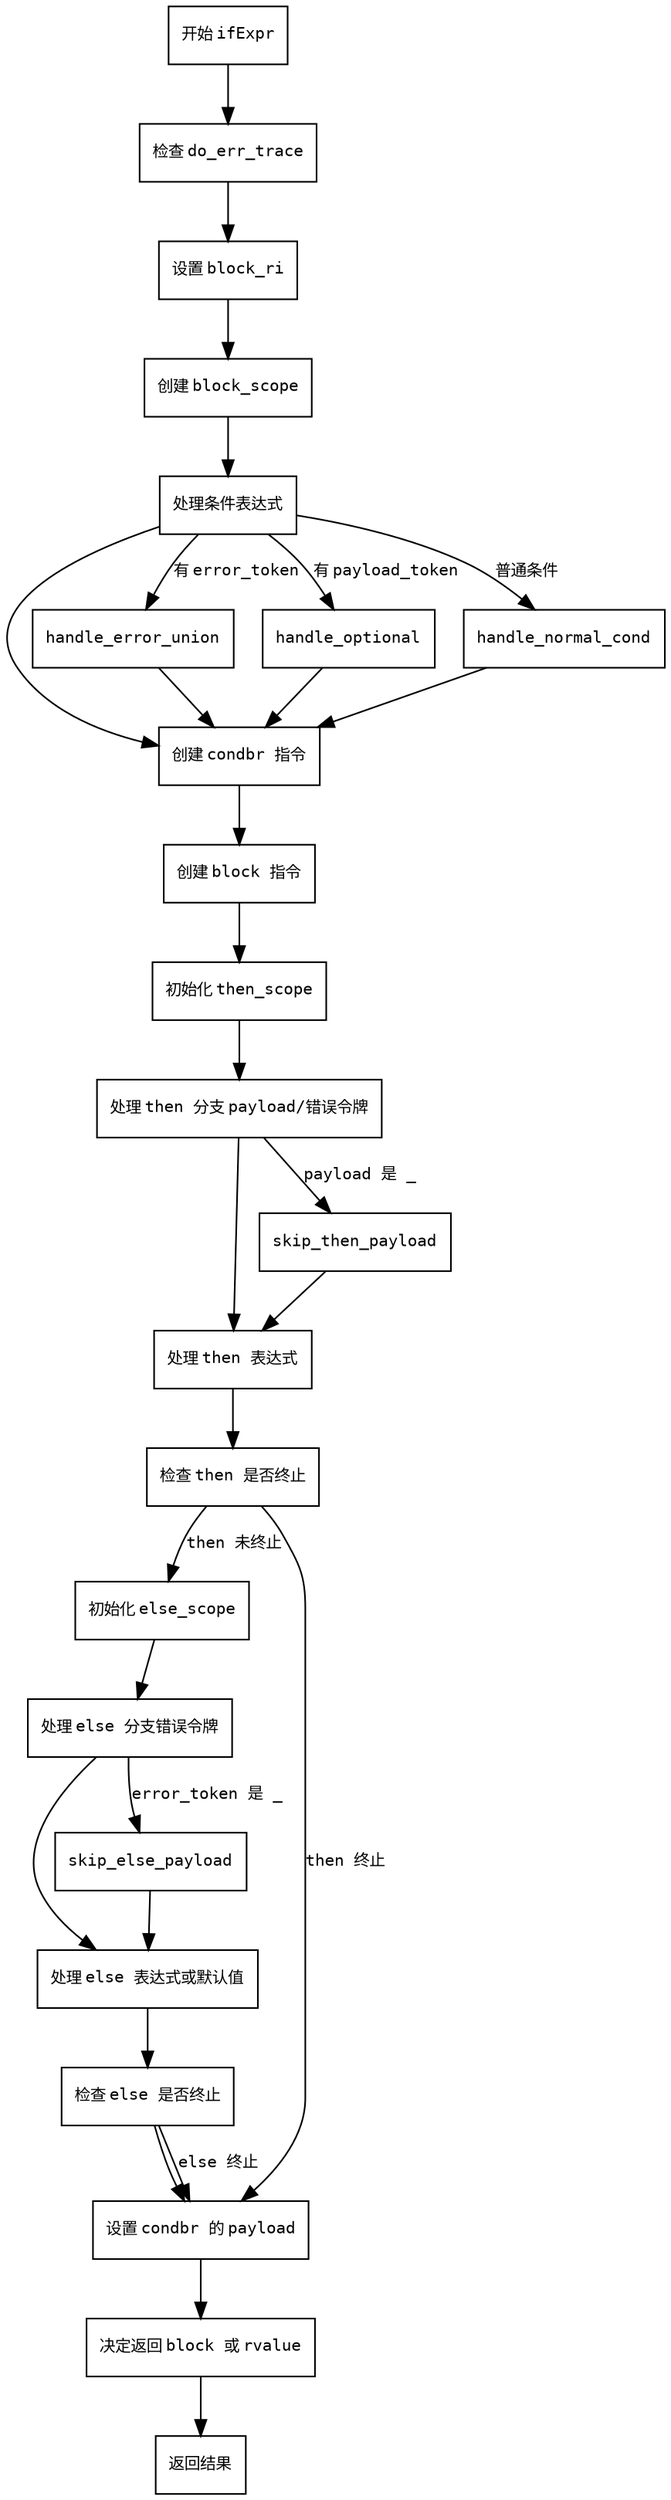 
digraph flowchart {
    node [shape=rectangle, fontname="Courier", fontsize=10];
    edge [fontname="Courier", fontsize=10];

    start [label="开始 ifExpr"];
    check_do_err_trace [label="检查 do_err_trace"];
    setup_block_ri [label="设置 block_ri"];
    create_block_scope [label="创建 block_scope"];
    process_cond [label="处理条件表达式"];
    create_condbr [label="创建 condbr 指令"];
    create_block_inst [label="创建 block 指令"];
    setup_then_scope [label="初始化 then_scope"];
    handle_then_payload [label="处理 then 分支 payload/错误令牌"];
    process_then_expr [label="处理 then 表达式"];
    check_then_termination [label="检查 then 是否终止"];
    setup_else_scope [label="初始化 else_scope"];
    handle_else_payload [label="处理 else 分支错误令牌"];
    process_else_expr [label="处理 else 表达式或默认值"];
    check_else_termination [label="检查 else 是否终止"];
    set_condbr_payload [label="设置 condbr 的 payload"];
    decide_return [label="决定返回 block 或 rvalue"];
    end [label="返回结果"];

    start -> check_do_err_trace;
    check_do_err_trace -> setup_block_ri;
    setup_block_ri -> create_block_scope;
    create_block_scope -> process_cond;
    
    process_cond -> create_condbr;
    create_condbr -> create_block_inst;
    create_block_inst -> setup_then_scope;
    
    setup_then_scope -> handle_then_payload;
    handle_then_payload -> process_then_expr;
    process_then_expr -> check_then_termination;
    check_then_termination -> setup_else_scope [label="then 未终止"];
    
    setup_else_scope -> handle_else_payload;
    handle_else_payload -> process_else_expr;
    process_else_expr -> check_else_termination;
    check_else_termination -> set_condbr_payload;
    
    set_condbr_payload -> decide_return;
    decide_return -> end;

    // 条件分支路径
    process_cond -> handle_error_union [label="有 error_token"];
    process_cond -> handle_optional [label="有 payload_token"];
    process_cond -> handle_normal_cond [label="普通条件"];
    
    handle_error_union -> create_condbr;
    handle_optional -> create_condbr;
    handle_normal_cond -> create_condbr;

    // then/else 分支细节
    handle_then_payload -> skip_then_payload [label="payload 是 _"];
    skip_then_payload -> process_then_expr;

    handle_else_payload -> skip_else_payload [label="error_token 是 _"];
    skip_else_payload -> process_else_expr;

    // 异常路径（简化为普通流程）
    check_then_termination -> set_condbr_payload [label="then 终止"];
    check_else_termination -> set_condbr_payload [label="else 终止"];
}

